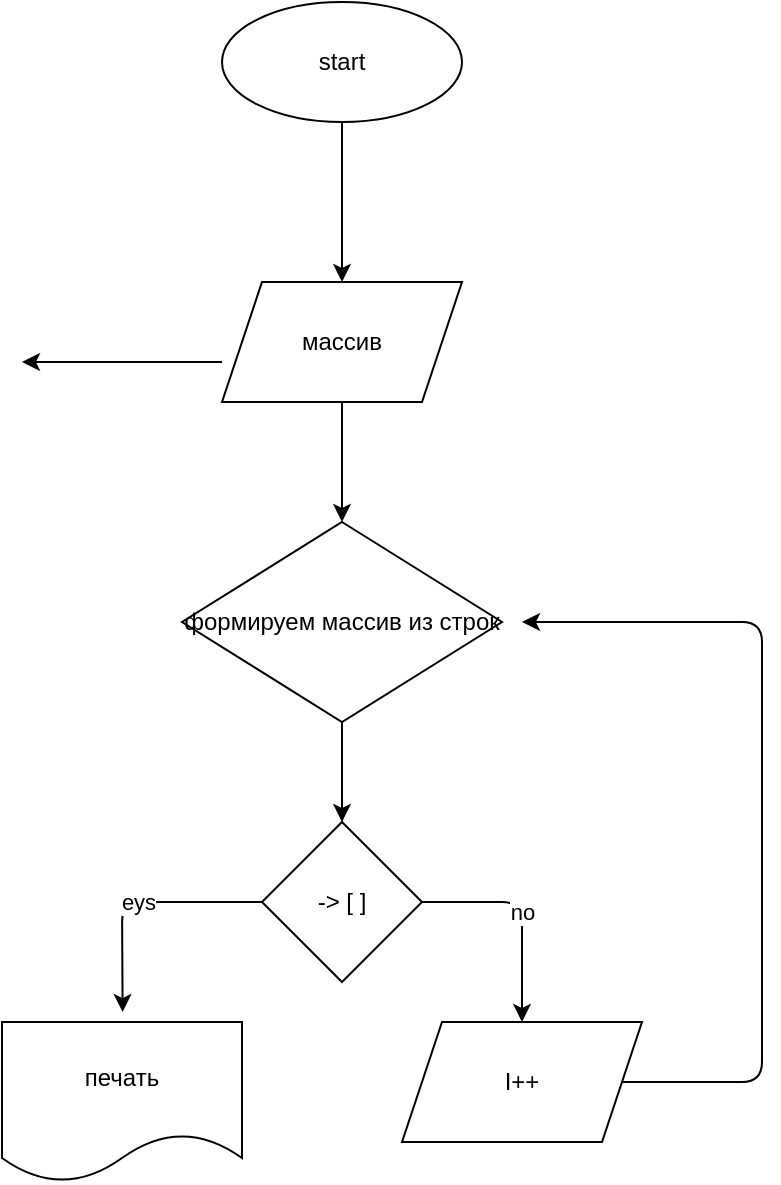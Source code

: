 <mxfile>
    <diagram id="fxuHSCP47rsHlIYmk_jF" name="Страница 1">
        <mxGraphModel dx="351" dy="305" grid="1" gridSize="10" guides="1" tooltips="1" connect="1" arrows="1" fold="1" page="1" pageScale="1" pageWidth="827" pageHeight="1169" math="0" shadow="0">
            <root>
                <mxCell id="0"/>
                <mxCell id="1" parent="0"/>
                <mxCell id="4" value="" style="edgeStyle=none;html=1;" parent="1" source="2" edge="1">
                    <mxGeometry relative="1" as="geometry">
                        <mxPoint x="190" y="190" as="targetPoint"/>
                    </mxGeometry>
                </mxCell>
                <mxCell id="2" value="start" style="ellipse;whiteSpace=wrap;html=1;" parent="1" vertex="1">
                    <mxGeometry x="130" y="50" width="120" height="60" as="geometry"/>
                </mxCell>
                <mxCell id="9" value="" style="edgeStyle=none;html=1;" edge="1" parent="1">
                    <mxGeometry relative="1" as="geometry">
                        <mxPoint x="130" y="230" as="sourcePoint"/>
                        <mxPoint x="30" y="230" as="targetPoint"/>
                    </mxGeometry>
                </mxCell>
                <mxCell id="11" style="edgeStyle=none;html=1;exitX=0.5;exitY=1;exitDx=0;exitDy=0;" edge="1" parent="1" source="10" target="12">
                    <mxGeometry relative="1" as="geometry">
                        <mxPoint x="190" y="300" as="targetPoint"/>
                    </mxGeometry>
                </mxCell>
                <mxCell id="10" value="массив" style="shape=parallelogram;perimeter=parallelogramPerimeter;whiteSpace=wrap;html=1;fixedSize=1;" vertex="1" parent="1">
                    <mxGeometry x="130" y="190" width="120" height="60" as="geometry"/>
                </mxCell>
                <mxCell id="14" style="edgeStyle=none;html=1;entryX=0.5;entryY=0;entryDx=0;entryDy=0;" edge="1" parent="1" source="12" target="13">
                    <mxGeometry relative="1" as="geometry"/>
                </mxCell>
                <mxCell id="12" value="формируем массив из строк" style="rhombus;whiteSpace=wrap;html=1;" vertex="1" parent="1">
                    <mxGeometry x="110" y="310" width="160" height="100" as="geometry"/>
                </mxCell>
                <mxCell id="16" value="eys" style="edgeStyle=none;html=1;exitX=0;exitY=0.5;exitDx=0;exitDy=0;entryX=0.586;entryY=-0.083;entryDx=0;entryDy=0;entryPerimeter=0;" edge="1" parent="1" source="13">
                    <mxGeometry relative="1" as="geometry">
                        <mxPoint x="80.32" y="555.02" as="targetPoint"/>
                        <Array as="points">
                            <mxPoint x="80" y="500"/>
                        </Array>
                    </mxGeometry>
                </mxCell>
                <mxCell id="18" value="no" style="edgeStyle=none;html=1;exitX=1;exitY=0.5;exitDx=0;exitDy=0;entryX=0.5;entryY=0;entryDx=0;entryDy=0;" edge="1" parent="1" source="13" target="17">
                    <mxGeometry relative="1" as="geometry">
                        <Array as="points">
                            <mxPoint x="280" y="500"/>
                        </Array>
                    </mxGeometry>
                </mxCell>
                <mxCell id="13" value="-&amp;gt; [ ]" style="rhombus;whiteSpace=wrap;html=1;" vertex="1" parent="1">
                    <mxGeometry x="150" y="460" width="80" height="80" as="geometry"/>
                </mxCell>
                <mxCell id="20" style="edgeStyle=none;html=1;exitX=1;exitY=0.5;exitDx=0;exitDy=0;" edge="1" parent="1" source="17">
                    <mxGeometry relative="1" as="geometry">
                        <mxPoint x="280" y="360" as="targetPoint"/>
                        <Array as="points">
                            <mxPoint x="400" y="590"/>
                            <mxPoint x="400" y="360"/>
                        </Array>
                    </mxGeometry>
                </mxCell>
                <mxCell id="17" value="I++" style="shape=parallelogram;perimeter=parallelogramPerimeter;whiteSpace=wrap;html=1;fixedSize=1;" vertex="1" parent="1">
                    <mxGeometry x="220" y="560" width="120" height="60" as="geometry"/>
                </mxCell>
                <mxCell id="19" value="печать" style="shape=document;whiteSpace=wrap;html=1;boundedLbl=1;" vertex="1" parent="1">
                    <mxGeometry x="20" y="560" width="120" height="80" as="geometry"/>
                </mxCell>
            </root>
        </mxGraphModel>
    </diagram>
</mxfile>